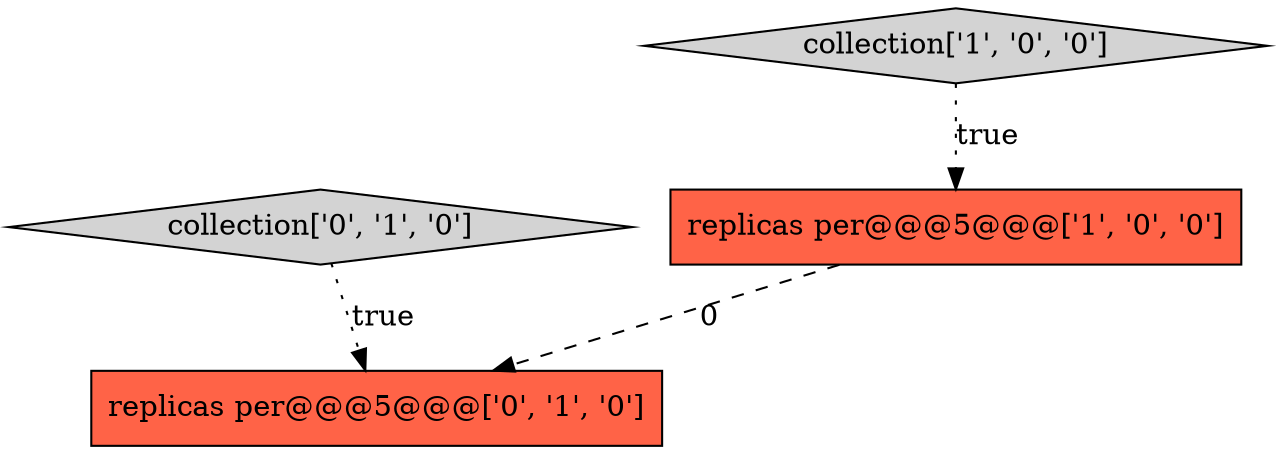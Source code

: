 digraph {
1 [style = filled, label = "replicas per@@@5@@@['1', '0', '0']", fillcolor = tomato, shape = box image = "AAA1AAABBB1BBB"];
3 [style = filled, label = "collection['0', '1', '0']", fillcolor = lightgray, shape = diamond image = "AAA0AAABBB2BBB"];
0 [style = filled, label = "collection['1', '0', '0']", fillcolor = lightgray, shape = diamond image = "AAA0AAABBB1BBB"];
2 [style = filled, label = "replicas per@@@5@@@['0', '1', '0']", fillcolor = tomato, shape = box image = "AAA1AAABBB2BBB"];
1->2 [style = dashed, label="0"];
3->2 [style = dotted, label="true"];
0->1 [style = dotted, label="true"];
}
